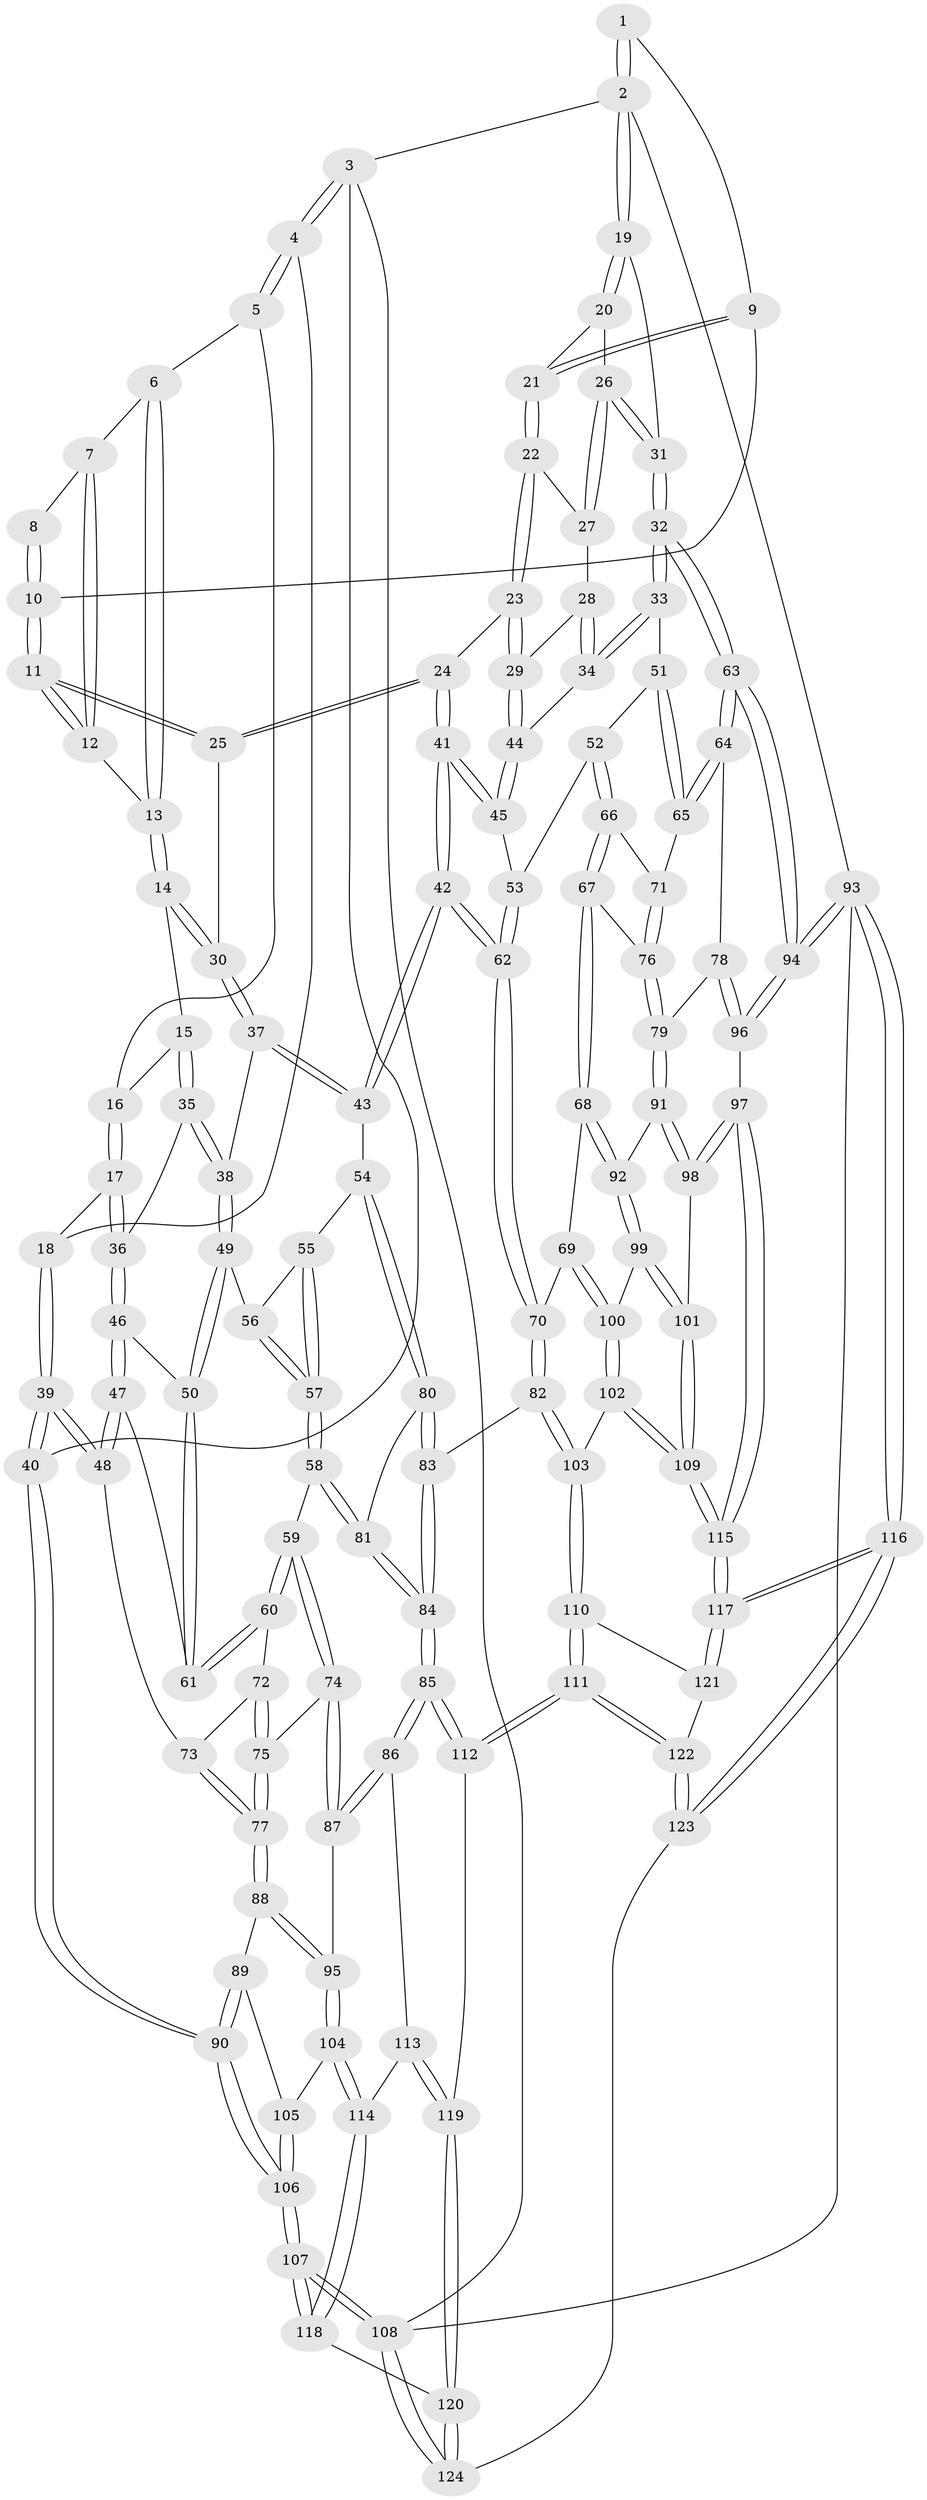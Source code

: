 // Generated by graph-tools (version 1.1) at 2025/17/03/09/25 04:17:19]
// undirected, 124 vertices, 307 edges
graph export_dot {
graph [start="1"]
  node [color=gray90,style=filled];
  1 [pos="+0.8034190488606003+0"];
  2 [pos="+1+0"];
  3 [pos="+0+0"];
  4 [pos="+0+0"];
  5 [pos="+0.10031318122524684+0"];
  6 [pos="+0.13624476838747884+0"];
  7 [pos="+0.3754281889539636+0"];
  8 [pos="+0.642914026407776+0"];
  9 [pos="+0.7991885902858844+0.08681316720028685"];
  10 [pos="+0.6052950859187517+0.09485985080896606"];
  11 [pos="+0.5776061591219755+0.14693756101954478"];
  12 [pos="+0.45358041140631583+0.07588530560919496"];
  13 [pos="+0.3754593146246847+0.1537256069458344"];
  14 [pos="+0.36991510206351724+0.1696936607932866"];
  15 [pos="+0.329057279158246+0.1959964909883896"];
  16 [pos="+0.21232999803031938+0.08199338527003959"];
  17 [pos="+0.17433877754022276+0.2610472243639032"];
  18 [pos="+0.09090312798316158+0.23179598594234224"];
  19 [pos="+1+0.049612092219608106"];
  20 [pos="+0.8606146549609107+0.10559064073441098"];
  21 [pos="+0.8044702331850867+0.10180562450472194"];
  22 [pos="+0.8041081482784259+0.10400223005939677"];
  23 [pos="+0.7135706232534227+0.21850096344999495"];
  24 [pos="+0.634093940006768+0.21620414339965655"];
  25 [pos="+0.5803898241291382+0.1690757225728434"];
  26 [pos="+0.9591003907324077+0.21257021283453711"];
  27 [pos="+0.8470892439148101+0.17994995738707623"];
  28 [pos="+0.8428473957071846+0.20378986752248374"];
  29 [pos="+0.7474021552607144+0.256155718180158"];
  30 [pos="+0.4872501050751605+0.23882805371187749"];
  31 [pos="+1+0.31460969342057077"];
  32 [pos="+1+0.3237375571549576"];
  33 [pos="+0.8820585935412875+0.31638730578838037"];
  34 [pos="+0.859343555223503+0.30553770076234354"];
  35 [pos="+0.3018682487193018+0.25944737077359264"];
  36 [pos="+0.17982801005682653+0.26696700449740995"];
  37 [pos="+0.4657108965643103+0.31179833275492647"];
  38 [pos="+0.33834877415754605+0.3152371426261236"];
  39 [pos="+0+0.41805720153442605"];
  40 [pos="+0+0.42699565025177777"];
  41 [pos="+0.619422358549263+0.35495406967673354"];
  42 [pos="+0.5681819659827758+0.4473919303456496"];
  43 [pos="+0.5395368602585995+0.4425142342893896"];
  44 [pos="+0.7737758554330751+0.2982399675875804"];
  45 [pos="+0.7529295370938741+0.33521547645303046"];
  46 [pos="+0.1791747049963352+0.27154586459568997"];
  47 [pos="+0.06312059022819715+0.40374341958013193"];
  48 [pos="+0+0.4305016753087924"];
  49 [pos="+0.32853653178291964+0.36019200634560183"];
  50 [pos="+0.20236433052383018+0.38672428262674646"];
  51 [pos="+0.8273329741967033+0.40906164088844593"];
  52 [pos="+0.8045087186262972+0.41819906996726663"];
  53 [pos="+0.7566449918732921+0.39068349016128956"];
  54 [pos="+0.5126123946215247+0.45544086521660393"];
  55 [pos="+0.4370037306212788+0.44397093315598"];
  56 [pos="+0.32990614944410523+0.367645807506312"];
  57 [pos="+0.2921782745081053+0.494483206436974"];
  58 [pos="+0.2907938149652474+0.4963176319907138"];
  59 [pos="+0.27877198500693734+0.4997791166316028"];
  60 [pos="+0.19307683355484787+0.43043652145325145"];
  61 [pos="+0.19095250903803482+0.4253702272014328"];
  62 [pos="+0.6282731413743465+0.5047080335773587"];
  63 [pos="+1+0.3826611031580879"];
  64 [pos="+0.9540518211345459+0.4871686139908594"];
  65 [pos="+0.9249659380435862+0.48642855918345673"];
  66 [pos="+0.8016280239679884+0.44190324698381195"];
  67 [pos="+0.7699345989878372+0.5276580933653199"];
  68 [pos="+0.7269391824203247+0.546491272830287"];
  69 [pos="+0.6891630460406155+0.5484024228624097"];
  70 [pos="+0.6459902726224577+0.5363781568038667"];
  71 [pos="+0.8966740719380831+0.49417600305595155"];
  72 [pos="+0.13438894328268147+0.5104703936699225"];
  73 [pos="+0.04725403290739206+0.4924186665552396"];
  74 [pos="+0.2347697463696556+0.5715638535144326"];
  75 [pos="+0.15999282775671725+0.5542082924533512"];
  76 [pos="+0.8134899750273837+0.5282001331784446"];
  77 [pos="+0.09688273839552426+0.6113462262217093"];
  78 [pos="+0.9042193486369865+0.6044717582696584"];
  79 [pos="+0.8738293583450184+0.6101923639756095"];
  80 [pos="+0.472762121248324+0.507010917926688"];
  81 [pos="+0.3689391993632674+0.5552615606544146"];
  82 [pos="+0.5925258045661896+0.6524405406962522"];
  83 [pos="+0.45829498674313085+0.648076268126286"];
  84 [pos="+0.3796616774285951+0.6933639313102314"];
  85 [pos="+0.35977456451770495+0.7230397801676337"];
  86 [pos="+0.3470204136894849+0.7169170608345424"];
  87 [pos="+0.24092649491443607+0.6212537731220538"];
  88 [pos="+0.09360390812657766+0.6226134428889921"];
  89 [pos="+0.023650269586899926+0.6220913602134743"];
  90 [pos="+0+0.5359895759247691"];
  91 [pos="+0.8595464712744281+0.6221789979653276"];
  92 [pos="+0.8191009117909506+0.6349017583876615"];
  93 [pos="+1+1"];
  94 [pos="+1+0.7412395364910755"];
  95 [pos="+0.13003732709619223+0.6894416080932142"];
  96 [pos="+0.980948943403277+0.70262595645188"];
  97 [pos="+0.9466415416952857+0.7146791831507626"];
  98 [pos="+0.880486554793744+0.7092046390438558"];
  99 [pos="+0.8068836741112849+0.6800622876508567"];
  100 [pos="+0.7420560837609621+0.6751230514645546"];
  101 [pos="+0.8287874362778915+0.7233583511937465"];
  102 [pos="+0.7011314831140767+0.7663945191441812"];
  103 [pos="+0.6094958696322635+0.7518608067094995"];
  104 [pos="+0.12485543123837047+0.7176900735158372"];
  105 [pos="+0.03034027472029186+0.6987545396378355"];
  106 [pos="+0+0.8420593885689592"];
  107 [pos="+0+0.9718502531311534"];
  108 [pos="+0+1"];
  109 [pos="+0.7822407929513419+0.8227205013615011"];
  110 [pos="+0.565370785604346+0.8058793100364977"];
  111 [pos="+0.4469313434716238+0.8754414228378776"];
  112 [pos="+0.3852161492646311+0.8329289444277755"];
  113 [pos="+0.15206815080325664+0.748854132498052"];
  114 [pos="+0.12842035713830047+0.7385467637598524"];
  115 [pos="+0.8209489907926936+0.9111357821769928"];
  116 [pos="+0.9822103983013547+1"];
  117 [pos="+0.8412159606528704+1"];
  118 [pos="+0.0355748046893993+0.8603991129227103"];
  119 [pos="+0.2597426972653105+0.8834560511474373"];
  120 [pos="+0.2057883436478739+0.9362231704819076"];
  121 [pos="+0.7053040278996395+0.9369414386943538"];
  122 [pos="+0.45935088752770314+0.9253448000063543"];
  123 [pos="+0.481938706062244+1"];
  124 [pos="+0.18921282368502848+1"];
  1 -- 2;
  1 -- 2;
  1 -- 9;
  2 -- 3;
  2 -- 19;
  2 -- 19;
  2 -- 93;
  3 -- 4;
  3 -- 4;
  3 -- 40;
  3 -- 108;
  4 -- 5;
  4 -- 5;
  4 -- 18;
  5 -- 6;
  5 -- 16;
  6 -- 7;
  6 -- 13;
  6 -- 13;
  7 -- 8;
  7 -- 12;
  7 -- 12;
  8 -- 10;
  8 -- 10;
  9 -- 10;
  9 -- 21;
  9 -- 21;
  10 -- 11;
  10 -- 11;
  11 -- 12;
  11 -- 12;
  11 -- 25;
  11 -- 25;
  12 -- 13;
  13 -- 14;
  13 -- 14;
  14 -- 15;
  14 -- 30;
  14 -- 30;
  15 -- 16;
  15 -- 35;
  15 -- 35;
  16 -- 17;
  16 -- 17;
  17 -- 18;
  17 -- 36;
  17 -- 36;
  18 -- 39;
  18 -- 39;
  19 -- 20;
  19 -- 20;
  19 -- 31;
  20 -- 21;
  20 -- 26;
  21 -- 22;
  21 -- 22;
  22 -- 23;
  22 -- 23;
  22 -- 27;
  23 -- 24;
  23 -- 29;
  23 -- 29;
  24 -- 25;
  24 -- 25;
  24 -- 41;
  24 -- 41;
  25 -- 30;
  26 -- 27;
  26 -- 27;
  26 -- 31;
  26 -- 31;
  27 -- 28;
  28 -- 29;
  28 -- 34;
  28 -- 34;
  29 -- 44;
  29 -- 44;
  30 -- 37;
  30 -- 37;
  31 -- 32;
  31 -- 32;
  32 -- 33;
  32 -- 33;
  32 -- 63;
  32 -- 63;
  33 -- 34;
  33 -- 34;
  33 -- 51;
  34 -- 44;
  35 -- 36;
  35 -- 38;
  35 -- 38;
  36 -- 46;
  36 -- 46;
  37 -- 38;
  37 -- 43;
  37 -- 43;
  38 -- 49;
  38 -- 49;
  39 -- 40;
  39 -- 40;
  39 -- 48;
  39 -- 48;
  40 -- 90;
  40 -- 90;
  41 -- 42;
  41 -- 42;
  41 -- 45;
  41 -- 45;
  42 -- 43;
  42 -- 43;
  42 -- 62;
  42 -- 62;
  43 -- 54;
  44 -- 45;
  44 -- 45;
  45 -- 53;
  46 -- 47;
  46 -- 47;
  46 -- 50;
  47 -- 48;
  47 -- 48;
  47 -- 61;
  48 -- 73;
  49 -- 50;
  49 -- 50;
  49 -- 56;
  50 -- 61;
  50 -- 61;
  51 -- 52;
  51 -- 65;
  51 -- 65;
  52 -- 53;
  52 -- 66;
  52 -- 66;
  53 -- 62;
  53 -- 62;
  54 -- 55;
  54 -- 80;
  54 -- 80;
  55 -- 56;
  55 -- 57;
  55 -- 57;
  56 -- 57;
  56 -- 57;
  57 -- 58;
  57 -- 58;
  58 -- 59;
  58 -- 81;
  58 -- 81;
  59 -- 60;
  59 -- 60;
  59 -- 74;
  59 -- 74;
  60 -- 61;
  60 -- 61;
  60 -- 72;
  62 -- 70;
  62 -- 70;
  63 -- 64;
  63 -- 64;
  63 -- 94;
  63 -- 94;
  64 -- 65;
  64 -- 65;
  64 -- 78;
  65 -- 71;
  66 -- 67;
  66 -- 67;
  66 -- 71;
  67 -- 68;
  67 -- 68;
  67 -- 76;
  68 -- 69;
  68 -- 92;
  68 -- 92;
  69 -- 70;
  69 -- 100;
  69 -- 100;
  70 -- 82;
  70 -- 82;
  71 -- 76;
  71 -- 76;
  72 -- 73;
  72 -- 75;
  72 -- 75;
  73 -- 77;
  73 -- 77;
  74 -- 75;
  74 -- 87;
  74 -- 87;
  75 -- 77;
  75 -- 77;
  76 -- 79;
  76 -- 79;
  77 -- 88;
  77 -- 88;
  78 -- 79;
  78 -- 96;
  78 -- 96;
  79 -- 91;
  79 -- 91;
  80 -- 81;
  80 -- 83;
  80 -- 83;
  81 -- 84;
  81 -- 84;
  82 -- 83;
  82 -- 103;
  82 -- 103;
  83 -- 84;
  83 -- 84;
  84 -- 85;
  84 -- 85;
  85 -- 86;
  85 -- 86;
  85 -- 112;
  85 -- 112;
  86 -- 87;
  86 -- 87;
  86 -- 113;
  87 -- 95;
  88 -- 89;
  88 -- 95;
  88 -- 95;
  89 -- 90;
  89 -- 90;
  89 -- 105;
  90 -- 106;
  90 -- 106;
  91 -- 92;
  91 -- 98;
  91 -- 98;
  92 -- 99;
  92 -- 99;
  93 -- 94;
  93 -- 94;
  93 -- 116;
  93 -- 116;
  93 -- 108;
  94 -- 96;
  94 -- 96;
  95 -- 104;
  95 -- 104;
  96 -- 97;
  97 -- 98;
  97 -- 98;
  97 -- 115;
  97 -- 115;
  98 -- 101;
  99 -- 100;
  99 -- 101;
  99 -- 101;
  100 -- 102;
  100 -- 102;
  101 -- 109;
  101 -- 109;
  102 -- 103;
  102 -- 109;
  102 -- 109;
  103 -- 110;
  103 -- 110;
  104 -- 105;
  104 -- 114;
  104 -- 114;
  105 -- 106;
  105 -- 106;
  106 -- 107;
  106 -- 107;
  107 -- 108;
  107 -- 108;
  107 -- 118;
  107 -- 118;
  108 -- 124;
  108 -- 124;
  109 -- 115;
  109 -- 115;
  110 -- 111;
  110 -- 111;
  110 -- 121;
  111 -- 112;
  111 -- 112;
  111 -- 122;
  111 -- 122;
  112 -- 119;
  113 -- 114;
  113 -- 119;
  113 -- 119;
  114 -- 118;
  114 -- 118;
  115 -- 117;
  115 -- 117;
  116 -- 117;
  116 -- 117;
  116 -- 123;
  116 -- 123;
  117 -- 121;
  117 -- 121;
  118 -- 120;
  119 -- 120;
  119 -- 120;
  120 -- 124;
  120 -- 124;
  121 -- 122;
  122 -- 123;
  122 -- 123;
  123 -- 124;
}
